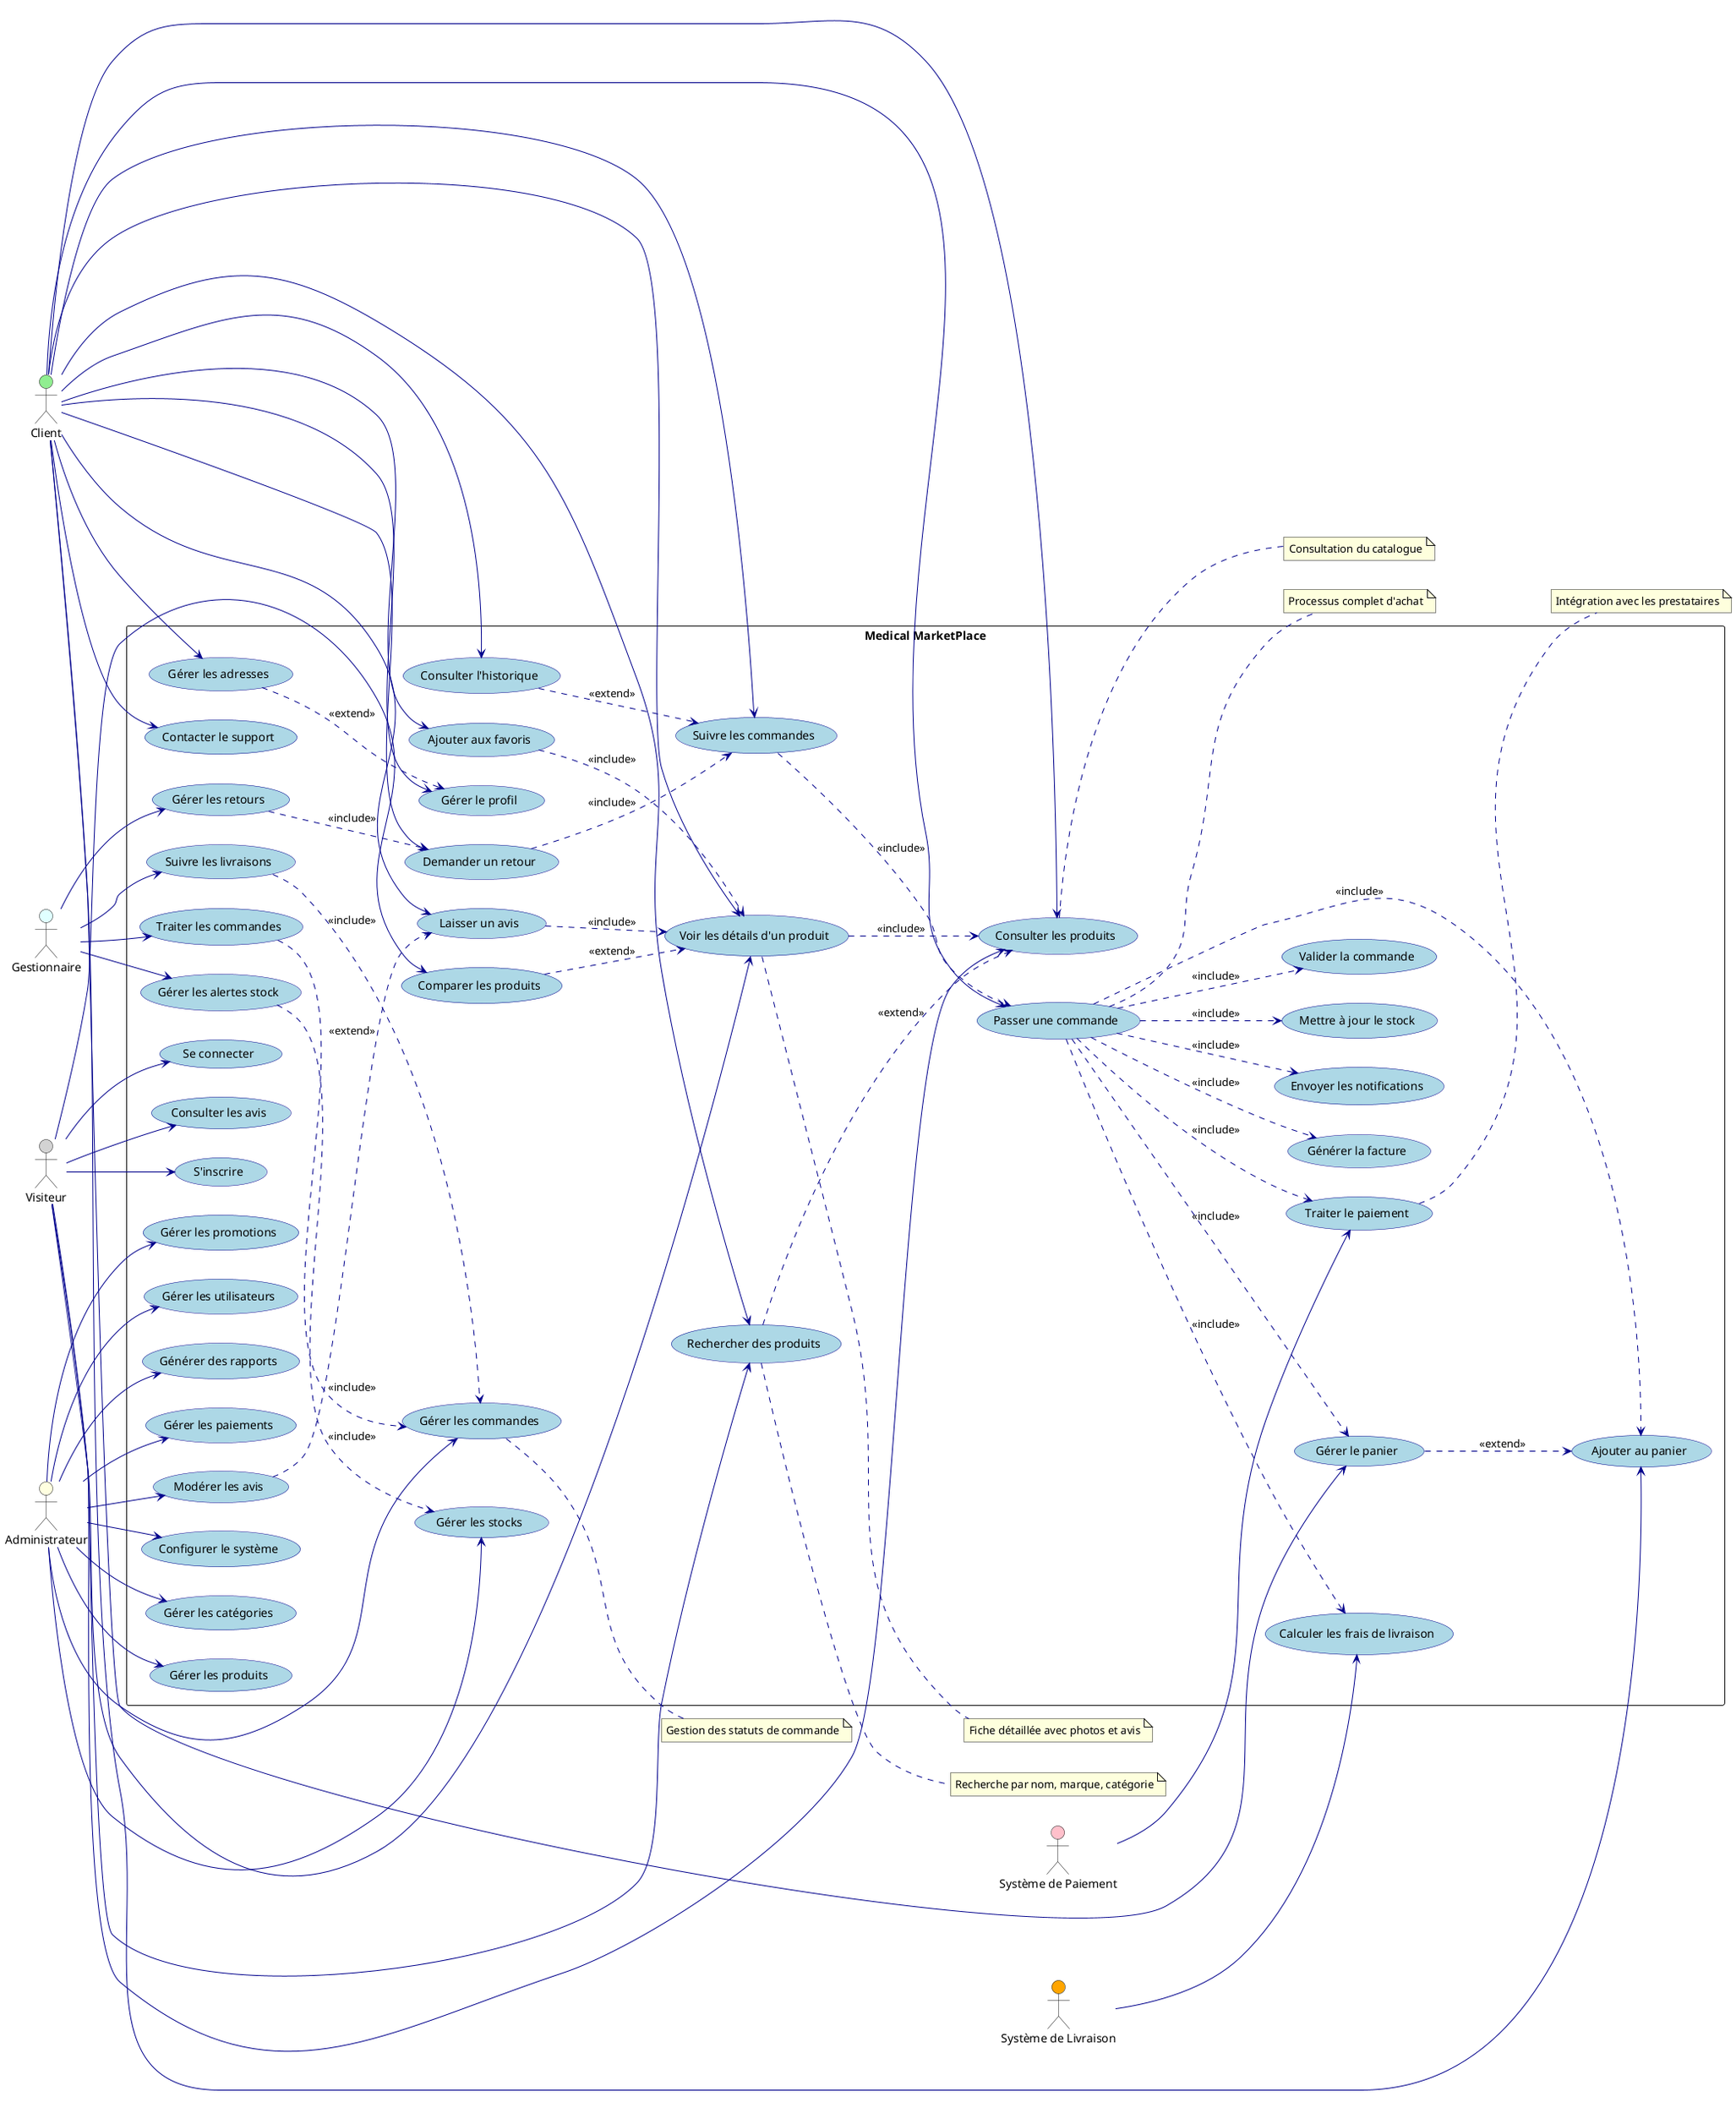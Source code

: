 @startuml Medical_MarketPlace_Use_Case_Detailed

!define RECTANGLE usecase
!define ACTOR actor

left to right direction
skinparam packageStyle rectangle
skinparam usecase {
    BackgroundColor LightBlue
    BorderColor DarkBlue
    ArrowColor DarkBlue
}

' Acteurs principaux
actor "Visiteur" as Visitor #LightGray
actor "Client" as Customer #LightGreen
actor "Administrateur" as Admin #LightYellow
actor "Gestionnaire" as Manager #LightCyan
actor "Système de Paiement" as Payment #Pink
actor "Système de Livraison" as Shipping #Orange

' Système principal
rectangle "Medical MarketPlace" {
    
    ' Cas d'usage pour Visiteur
    usecase "Consulter les produits" as UC1
    usecase "Rechercher des produits" as UC2
    usecase "Voir les détails d'un produit" as UC3
    usecase "S'inscrire" as UC4
    usecase "Se connecter" as UC5
    usecase "Consulter les avis" as UC6
    usecase "Comparer les produits" as UC7
    
    ' Cas d'usage pour Client
    usecase "Gérer le profil" as UC8
    usecase "Ajouter au panier" as UC9
    usecase "Gérer le panier" as UC10
    usecase "Passer une commande" as UC11
    usecase "Suivre les commandes" as UC12
    usecase "Laisser un avis" as UC13
    usecase "Ajouter aux favoris" as UC14
    usecase "Gérer les adresses" as UC15
    usecase "Consulter l'historique" as UC16
    usecase "Demander un retour" as UC17
    usecase "Contacter le support" as UC18
    
    ' Cas d'usage pour Administrateur
    usecase "Gérer les catégories" as UC19
    usecase "Gérer les produits" as UC20
    usecase "Gérer les commandes" as UC21
    usecase "Gérer les utilisateurs" as UC22
    usecase "Générer des rapports" as UC23
    usecase "Gérer les paiements" as UC24
    usecase "Gérer les stocks" as UC25
    usecase "Gérer les promotions" as UC26
    usecase "Modérer les avis" as UC27
    usecase "Configurer le système" as UC28
    
    ' Cas d'usage pour Gestionnaire
    usecase "Traiter les commandes" as UC29
    usecase "Gérer les retours" as UC30
    usecase "Suivre les livraisons" as UC31
    usecase "Gérer les alertes stock" as UC32
    
    ' Cas d'usage système
    usecase "Traiter le paiement" as UC33
    usecase "Calculer les frais de livraison" as UC34
    usecase "Générer la facture" as UC35
    usecase "Envoyer les notifications" as UC36
    usecase "Mettre à jour le stock" as UC37
    usecase "Valider la commande" as UC38
}

' Relations Visiteur
Visitor --> UC1
Visitor --> UC2
Visitor --> UC3
Visitor --> UC4
Visitor --> UC5
Visitor --> UC6
Visitor --> UC7

' Relations Client
Customer --> UC1
Customer --> UC2
Customer --> UC3
Customer --> UC8
Customer --> UC9
Customer --> UC10
Customer --> UC11
Customer --> UC12
Customer --> UC13
Customer --> UC14
Customer --> UC15
Customer --> UC16
Customer --> UC17
Customer --> UC18

' Relations Administrateur
Admin --> UC19
Admin --> UC20
Admin --> UC21
Admin --> UC22
Admin --> UC23
Admin --> UC24
Admin --> UC25
Admin --> UC26
Admin --> UC27
Admin --> UC28

' Relations Gestionnaire
Manager --> UC29
Manager --> UC30
Manager --> UC31
Manager --> UC32

' Relations système
Payment --> UC33
Shipping --> UC34

' Include relationships
UC3 ..> UC1 : <<include>>
UC11 ..> UC9 : <<include>>
UC11 ..> UC10 : <<include>>
UC11 ..> UC33 : <<include>>
UC11 ..> UC34 : <<include>>
UC11 ..> UC35 : <<include>>
UC11 ..> UC36 : <<include>>
UC11 ..> UC37 : <<include>>
UC11 ..> UC38 : <<include>>
UC12 ..> UC11 : <<include>>
UC13 ..> UC3 : <<include>>
UC14 ..> UC3 : <<include>>
UC17 ..> UC12 : <<include>>
UC29 ..> UC21 : <<include>>
UC30 ..> UC17 : <<include>>
UC31 ..> UC21 : <<include>>
UC32 ..> UC25 : <<include>>

' Extend relationships
UC2 ..> UC1 : <<extend>>
UC7 ..> UC3 : <<extend>>
UC10 ..> UC9 : <<extend>>
UC15 ..> UC8 : <<extend>>
UC16 ..> UC12 : <<extend>>
UC27 ..> UC13 : <<extend>>

' Notes explicatives
note right of UC1 : Consultation du catalogue
note right of UC2 : Recherche par nom, marque, catégorie
note right of UC3 : Fiche détaillée avec photos et avis
note right of UC11 : Processus complet d'achat
note right of UC21 : Gestion des statuts de commande
note right of UC33 : Intégration avec les prestataires

@enduml 
